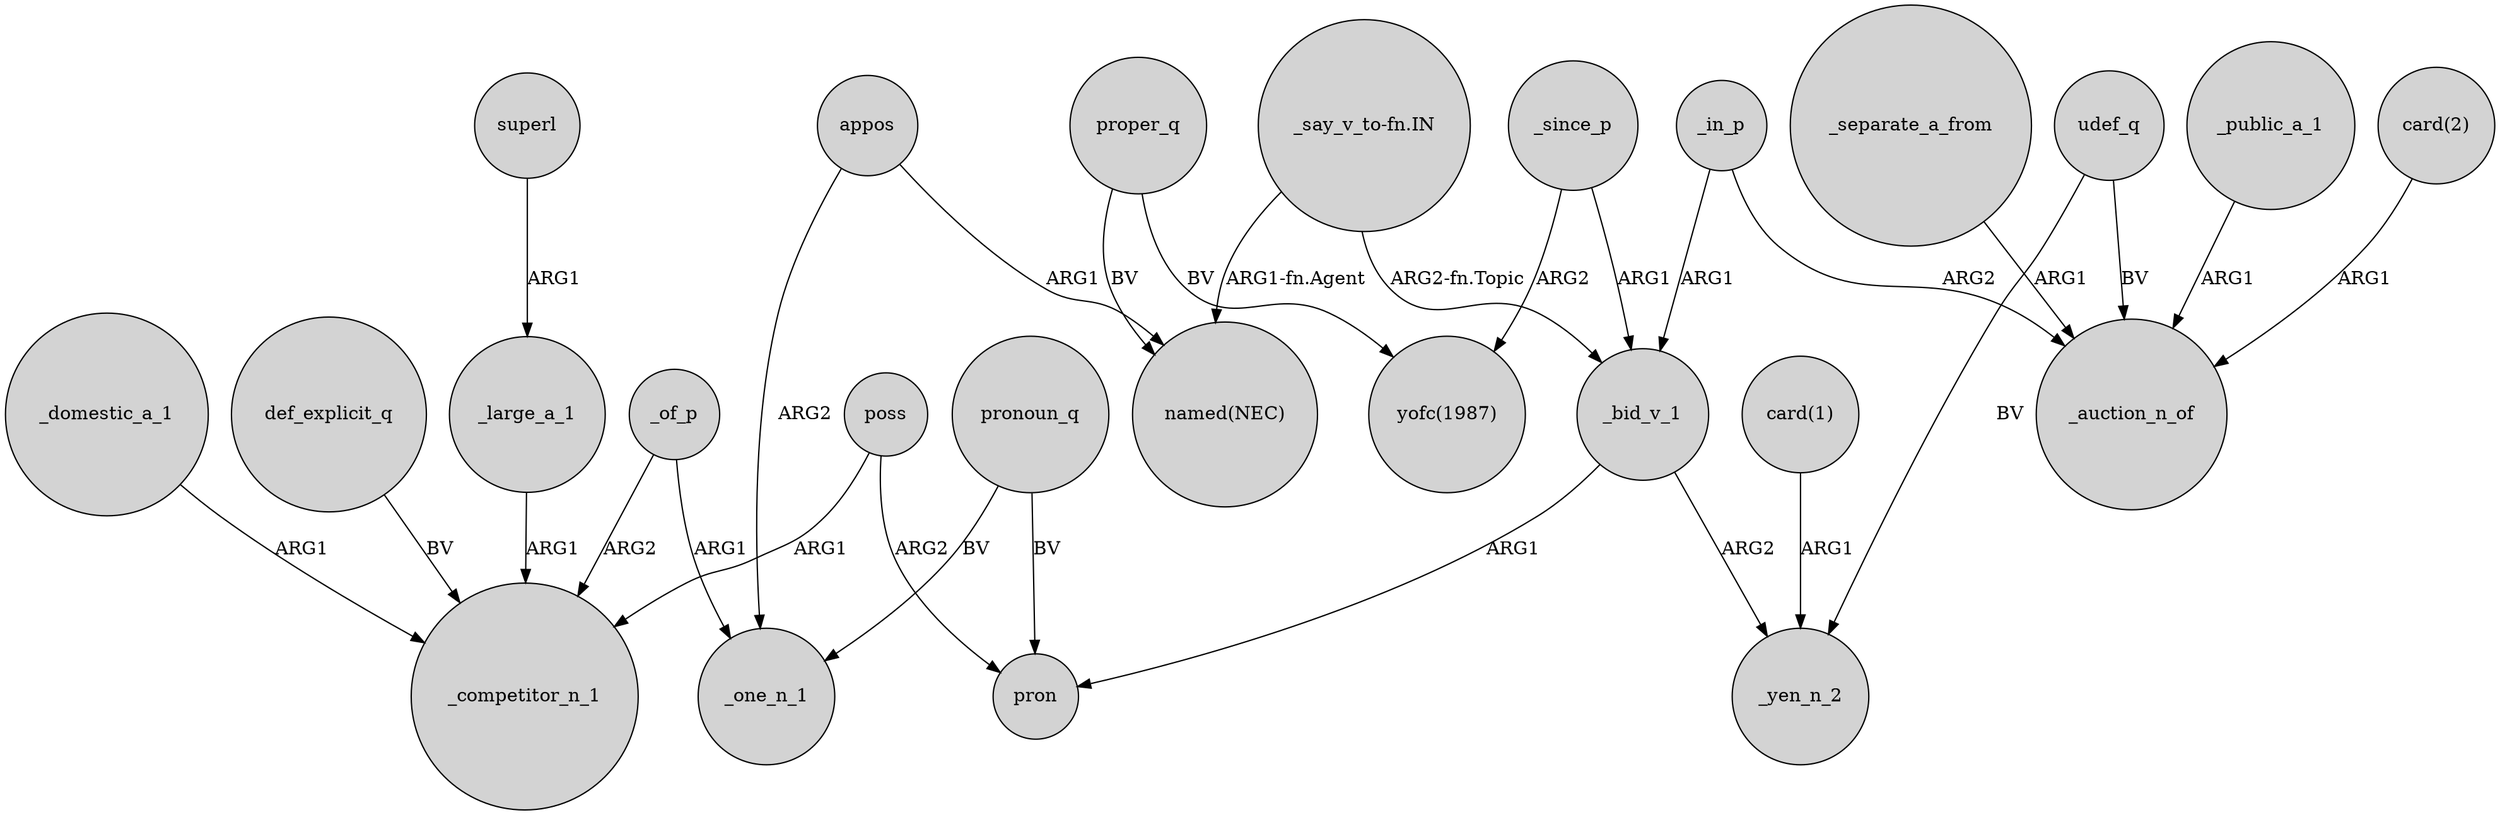 digraph {
	node [shape=circle style=filled]
	superl -> _large_a_1 [label=ARG1]
	proper_q -> "named(NEC)" [label=BV]
	_of_p -> _competitor_n_1 [label=ARG2]
	_large_a_1 -> _competitor_n_1 [label=ARG1]
	_separate_a_from -> _auction_n_of [label=ARG1]
	udef_q -> _yen_n_2 [label=BV]
	appos -> "named(NEC)" [label=ARG1]
	_since_p -> _bid_v_1 [label=ARG1]
	appos -> _one_n_1 [label=ARG2]
	poss -> pron [label=ARG2]
	_domestic_a_1 -> _competitor_n_1 [label=ARG1]
	_bid_v_1 -> _yen_n_2 [label=ARG2]
	udef_q -> _auction_n_of [label=BV]
	poss -> _competitor_n_1 [label=ARG1]
	_of_p -> _one_n_1 [label=ARG1]
	_public_a_1 -> _auction_n_of [label=ARG1]
	"_say_v_to-fn.IN" -> "named(NEC)" [label="ARG1-fn.Agent"]
	"card(2)" -> _auction_n_of [label=ARG1]
	pronoun_q -> pron [label=BV]
	def_explicit_q -> _competitor_n_1 [label=BV]
	_since_p -> "yofc(1987)" [label=ARG2]
	_in_p -> _bid_v_1 [label=ARG1]
	_in_p -> _auction_n_of [label=ARG2]
	"card(1)" -> _yen_n_2 [label=ARG1]
	pronoun_q -> _one_n_1 [label=BV]
	proper_q -> "yofc(1987)" [label=BV]
	_bid_v_1 -> pron [label=ARG1]
	"_say_v_to-fn.IN" -> _bid_v_1 [label="ARG2-fn.Topic"]
}
